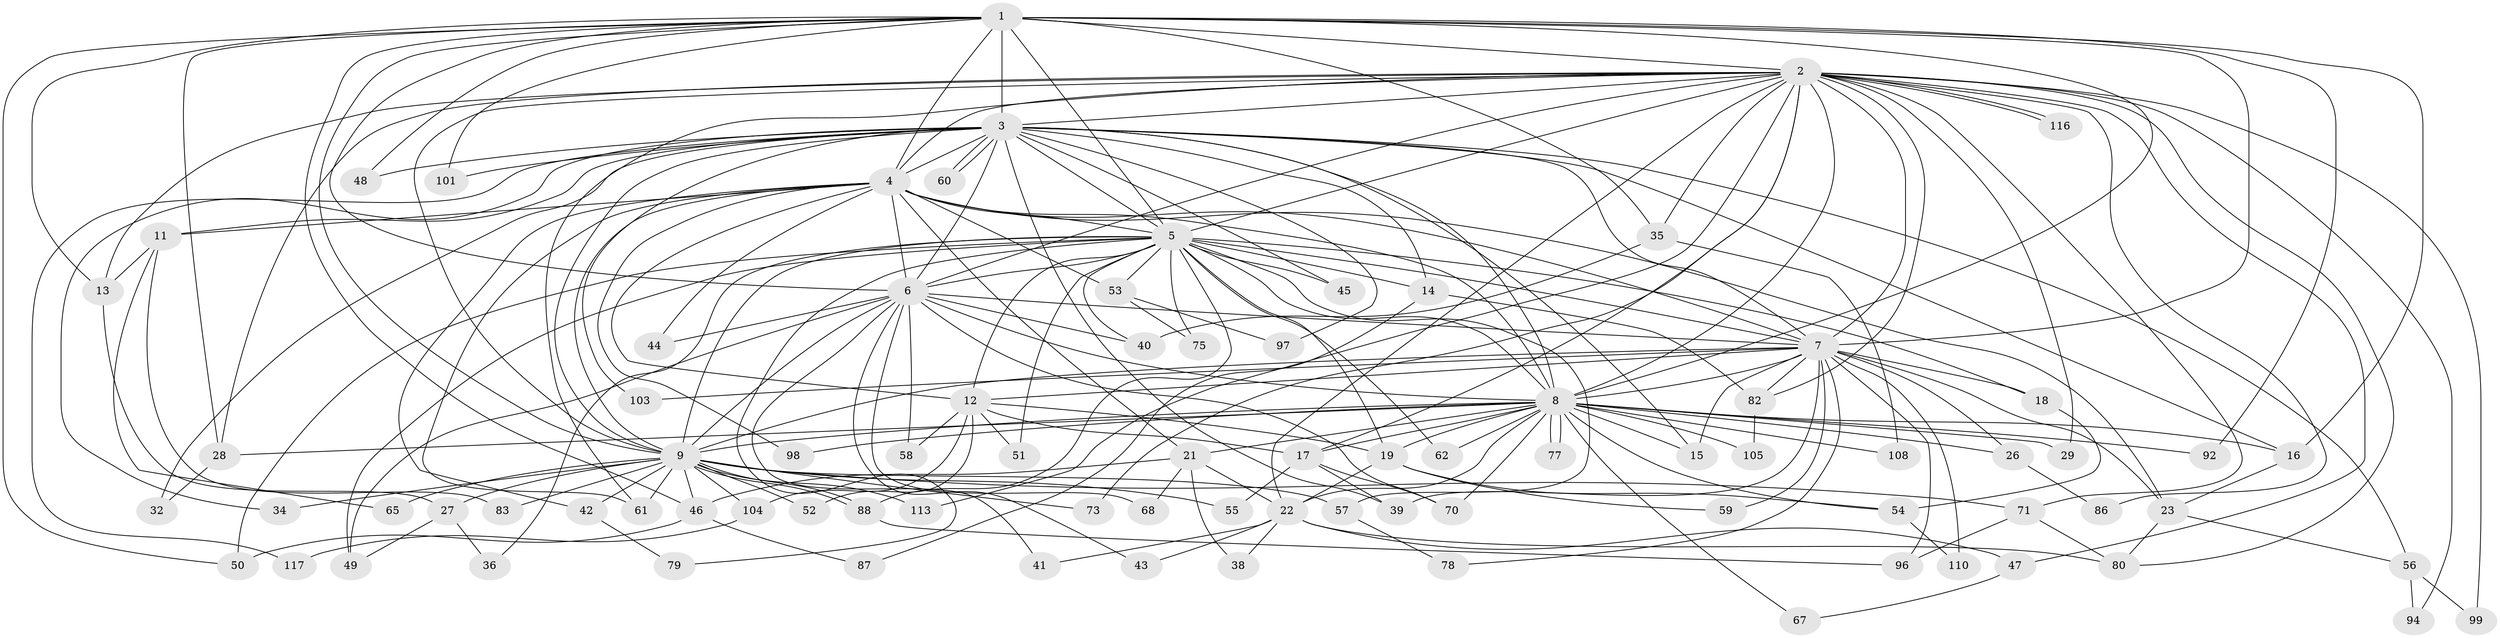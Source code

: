 // Generated by graph-tools (version 1.1) at 2025/23/03/03/25 07:23:44]
// undirected, 85 vertices, 211 edges
graph export_dot {
graph [start="1"]
  node [color=gray90,style=filled];
  1 [super="+64"];
  2 [super="+69"];
  3 [super="+31"];
  4 [super="+76"];
  5 [super="+66"];
  6 [super="+20"];
  7 [super="+10"];
  8 [super="+107"];
  9 [super="+95"];
  11;
  12 [super="+30"];
  13;
  14;
  15 [super="+115"];
  16 [super="+84"];
  17 [super="+93"];
  18 [super="+91"];
  19 [super="+24"];
  21 [super="+25"];
  22 [super="+33"];
  23 [super="+102"];
  26;
  27 [super="+37"];
  28 [super="+100"];
  29;
  32;
  34;
  35 [super="+85"];
  36;
  38;
  39 [super="+109"];
  40;
  41;
  42;
  43;
  44;
  45;
  46 [super="+72"];
  47;
  48;
  49 [super="+112"];
  50;
  51;
  52;
  53;
  54 [super="+74"];
  55;
  56;
  57;
  58;
  59;
  60;
  61 [super="+63"];
  62;
  65;
  67;
  68;
  70 [super="+89"];
  71 [super="+81"];
  73;
  75;
  77;
  78;
  79;
  80 [super="+111"];
  82 [super="+114"];
  83;
  86;
  87;
  88 [super="+90"];
  92;
  94;
  96 [super="+106"];
  97;
  98;
  99;
  101;
  103;
  104;
  105;
  108;
  110;
  113;
  116;
  117;
  1 -- 2;
  1 -- 3;
  1 -- 4;
  1 -- 5;
  1 -- 6;
  1 -- 7 [weight=3];
  1 -- 8;
  1 -- 9;
  1 -- 13;
  1 -- 16;
  1 -- 28;
  1 -- 35;
  1 -- 46;
  1 -- 48;
  1 -- 50;
  1 -- 92;
  1 -- 101;
  2 -- 3 [weight=2];
  2 -- 4;
  2 -- 5;
  2 -- 6;
  2 -- 7 [weight=2];
  2 -- 8;
  2 -- 9;
  2 -- 17;
  2 -- 22;
  2 -- 28;
  2 -- 29;
  2 -- 35;
  2 -- 47;
  2 -- 61;
  2 -- 71;
  2 -- 73;
  2 -- 86;
  2 -- 94;
  2 -- 113;
  2 -- 116;
  2 -- 116;
  2 -- 99;
  2 -- 13;
  2 -- 80;
  2 -- 82;
  3 -- 4 [weight=2];
  3 -- 5;
  3 -- 6;
  3 -- 7 [weight=2];
  3 -- 8;
  3 -- 9;
  3 -- 11;
  3 -- 14;
  3 -- 32;
  3 -- 34;
  3 -- 39;
  3 -- 45;
  3 -- 48;
  3 -- 56;
  3 -- 60;
  3 -- 60;
  3 -- 97;
  3 -- 101;
  3 -- 103;
  3 -- 117;
  3 -- 16;
  3 -- 15;
  4 -- 5;
  4 -- 6;
  4 -- 7 [weight=2];
  4 -- 8;
  4 -- 9 [weight=2];
  4 -- 11;
  4 -- 21;
  4 -- 23;
  4 -- 42;
  4 -- 44;
  4 -- 53;
  4 -- 61;
  4 -- 98;
  4 -- 12;
  5 -- 6;
  5 -- 7 [weight=2];
  5 -- 8;
  5 -- 9;
  5 -- 12;
  5 -- 14;
  5 -- 18;
  5 -- 19;
  5 -- 36;
  5 -- 40;
  5 -- 45;
  5 -- 51;
  5 -- 53;
  5 -- 57;
  5 -- 62;
  5 -- 75;
  5 -- 79;
  5 -- 88;
  5 -- 50;
  5 -- 49;
  6 -- 7 [weight=2];
  6 -- 8;
  6 -- 9 [weight=2];
  6 -- 41;
  6 -- 43;
  6 -- 44;
  6 -- 49;
  6 -- 58;
  6 -- 68;
  6 -- 40;
  6 -- 70;
  7 -- 8 [weight=2];
  7 -- 9 [weight=2];
  7 -- 59;
  7 -- 96;
  7 -- 12;
  7 -- 78;
  7 -- 15;
  7 -- 18 [weight=2];
  7 -- 82;
  7 -- 23;
  7 -- 26;
  7 -- 103;
  7 -- 110;
  7 -- 39;
  8 -- 9;
  8 -- 15;
  8 -- 16;
  8 -- 21;
  8 -- 22;
  8 -- 26;
  8 -- 29;
  8 -- 54;
  8 -- 62 [weight=2];
  8 -- 67;
  8 -- 70;
  8 -- 77;
  8 -- 77;
  8 -- 92;
  8 -- 98;
  8 -- 105;
  8 -- 108;
  8 -- 17;
  8 -- 19;
  8 -- 28;
  9 -- 27 [weight=2];
  9 -- 34;
  9 -- 42;
  9 -- 52;
  9 -- 55;
  9 -- 57;
  9 -- 65;
  9 -- 71;
  9 -- 73;
  9 -- 83;
  9 -- 88;
  9 -- 88;
  9 -- 104;
  9 -- 46;
  9 -- 113;
  9 -- 61;
  11 -- 13;
  11 -- 65;
  11 -- 83;
  12 -- 17;
  12 -- 19;
  12 -- 51;
  12 -- 52;
  12 -- 58;
  12 -- 104;
  13 -- 27;
  14 -- 82;
  14 -- 87;
  16 -- 23;
  17 -- 39;
  17 -- 55;
  17 -- 70;
  18 -- 54;
  19 -- 59;
  19 -- 54;
  19 -- 22;
  21 -- 46;
  21 -- 68;
  21 -- 38;
  21 -- 22;
  22 -- 38;
  22 -- 41;
  22 -- 80;
  22 -- 43;
  22 -- 47;
  23 -- 56;
  23 -- 80;
  26 -- 86;
  27 -- 36;
  27 -- 49;
  28 -- 32;
  35 -- 108;
  35 -- 40;
  42 -- 79;
  46 -- 50;
  46 -- 87;
  47 -- 67;
  53 -- 75;
  53 -- 97;
  54 -- 110;
  56 -- 94;
  56 -- 99;
  57 -- 78;
  71 -- 80;
  71 -- 96;
  82 -- 105;
  88 -- 96;
  104 -- 117;
}
